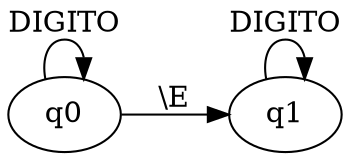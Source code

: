 digraph G {
    rankdir=LR;
    q0;
    q0;
    q1;
    q0 -> q1 [label="\\E"];
    q0;
    q0;
    q0 -> q0 [label=DIGITO];
    q1;
    q1;
    q1 -> q1 [label=DIGITO];
}
